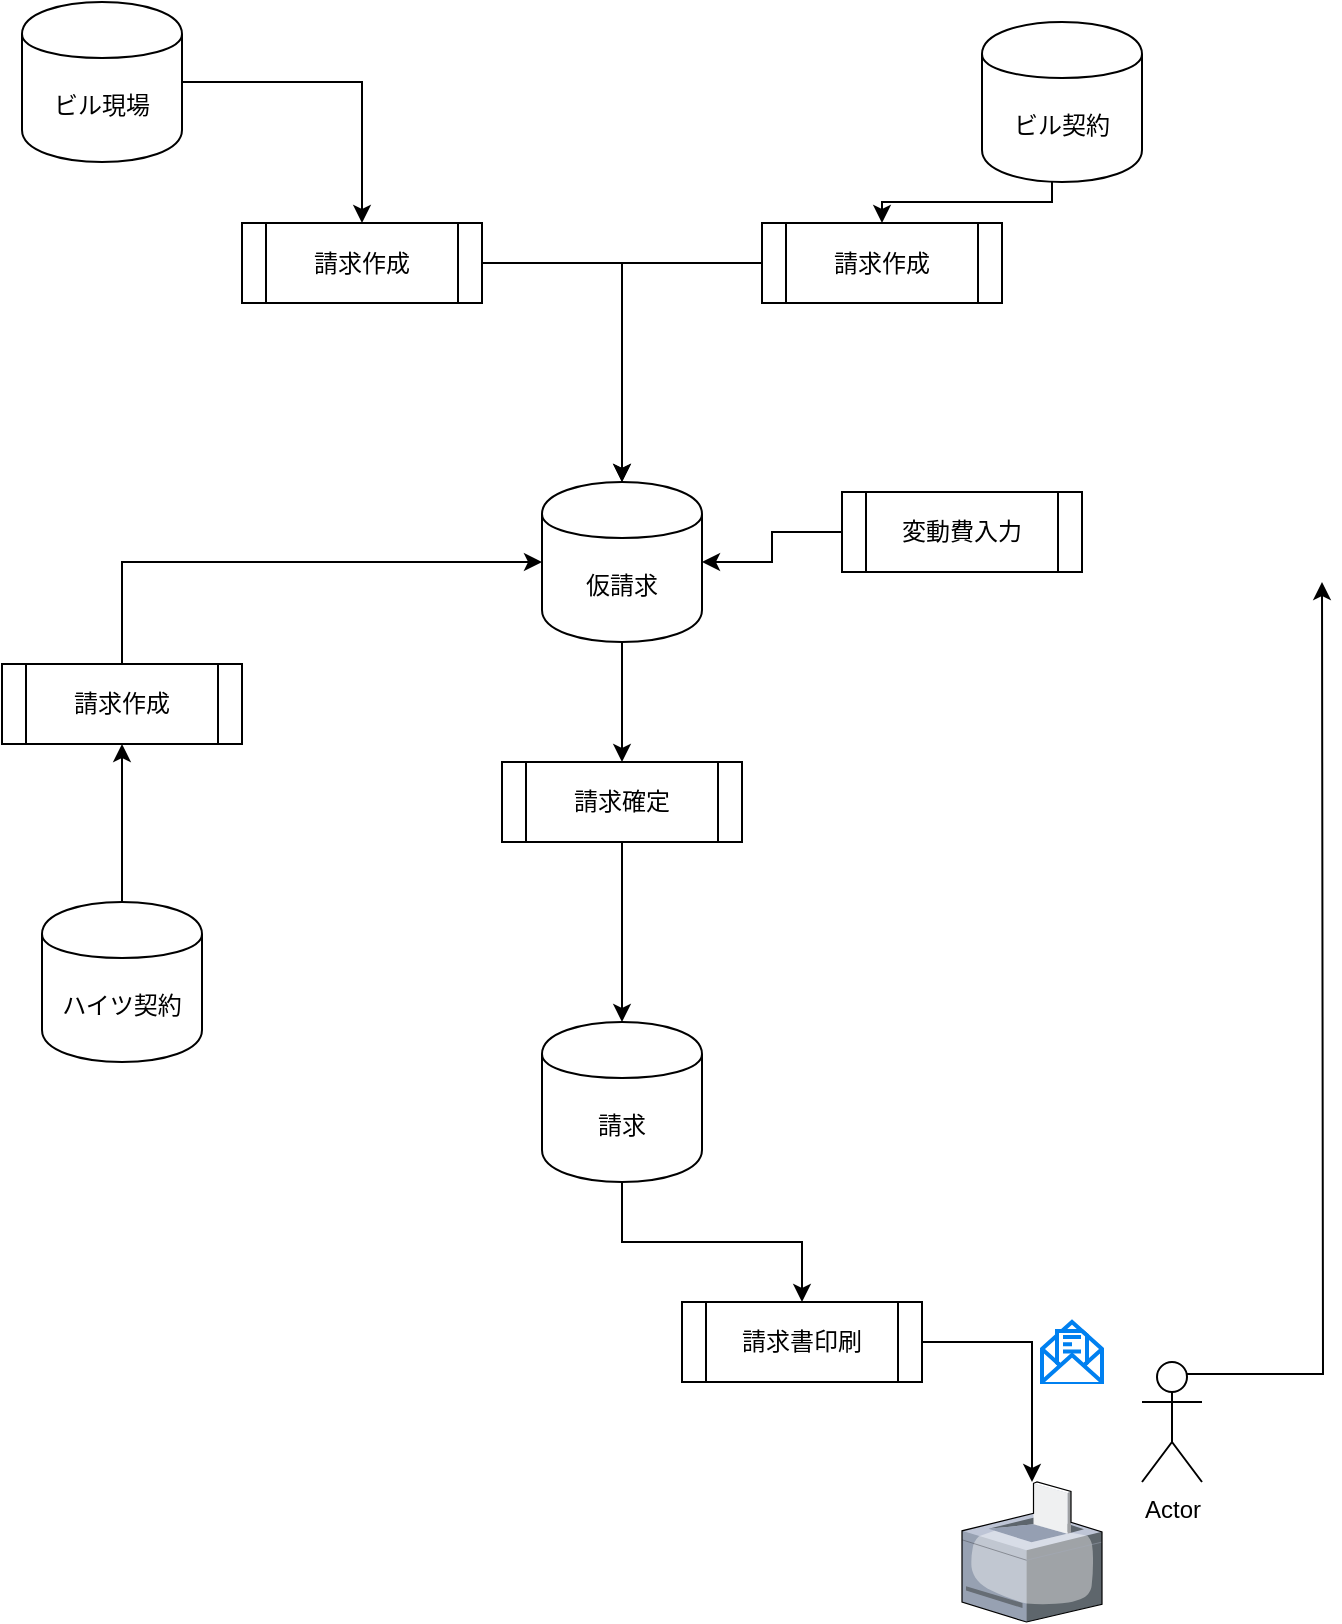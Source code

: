 <mxfile version="13.1.1" type="github"><diagram id="Xk5zEis7TG_RegfGO9FX" name="Page-1"><mxGraphModel dx="1422" dy="832" grid="1" gridSize="10" guides="1" tooltips="1" connect="1" arrows="1" fold="1" page="1" pageScale="1" pageWidth="827" pageHeight="1169" math="0" shadow="0"><root><mxCell id="0"/><mxCell id="1" parent="0"/><mxCell id="L6HfDWwbEWp63pE_CGvH-2" value="" style="verticalLabelPosition=bottom;aspect=fixed;html=1;verticalAlign=top;strokeColor=none;align=center;outlineConnect=0;shape=mxgraph.citrix.printer;" vertex="1" parent="1"><mxGeometry x="480" y="760" width="70" height="70" as="geometry"/></mxCell><mxCell id="L6HfDWwbEWp63pE_CGvH-8" style="edgeStyle=orthogonalEdgeStyle;rounded=0;orthogonalLoop=1;jettySize=auto;html=1;exitX=0.75;exitY=0.1;exitDx=0;exitDy=0;exitPerimeter=0;" edge="1" parent="1" source="L6HfDWwbEWp63pE_CGvH-3"><mxGeometry relative="1" as="geometry"><mxPoint x="660" y="310" as="targetPoint"/></mxGeometry></mxCell><mxCell id="L6HfDWwbEWp63pE_CGvH-3" value="Actor" style="shape=umlActor;verticalLabelPosition=bottom;labelBackgroundColor=#ffffff;verticalAlign=top;html=1;outlineConnect=0;" vertex="1" parent="1"><mxGeometry x="570" y="700" width="30" height="60" as="geometry"/></mxCell><mxCell id="L6HfDWwbEWp63pE_CGvH-9" style="edgeStyle=orthogonalEdgeStyle;rounded=0;orthogonalLoop=1;jettySize=auto;html=1;" edge="1" parent="1" source="L6HfDWwbEWp63pE_CGvH-4" target="L6HfDWwbEWp63pE_CGvH-2"><mxGeometry relative="1" as="geometry"/></mxCell><mxCell id="L6HfDWwbEWp63pE_CGvH-4" value="請求書印刷" style="shape=process;whiteSpace=wrap;html=1;backgroundOutline=1;" vertex="1" parent="1"><mxGeometry x="340" y="670" width="120" height="40" as="geometry"/></mxCell><mxCell id="L6HfDWwbEWp63pE_CGvH-6" value="" style="shape=image;html=1;verticalAlign=top;verticalLabelPosition=bottom;labelBackgroundColor=#ffffff;imageAspect=0;aspect=fixed;image=https://cdn3.iconfinder.com/data/icons/other-icons/48/paper_document-128.png" vertex="1" parent="1"><mxGeometry x="515" y="630" width="40" height="40" as="geometry"/></mxCell><mxCell id="L6HfDWwbEWp63pE_CGvH-36" style="edgeStyle=orthogonalEdgeStyle;rounded=0;orthogonalLoop=1;jettySize=auto;html=1;entryX=0.5;entryY=0;entryDx=0;entryDy=0;" edge="1" parent="1" source="L6HfDWwbEWp63pE_CGvH-10" target="L6HfDWwbEWp63pE_CGvH-26"><mxGeometry relative="1" as="geometry"/></mxCell><mxCell id="L6HfDWwbEWp63pE_CGvH-10" value="請求確定" style="shape=process;whiteSpace=wrap;html=1;backgroundOutline=1;" vertex="1" parent="1"><mxGeometry x="250" y="400" width="120" height="40" as="geometry"/></mxCell><mxCell id="L6HfDWwbEWp63pE_CGvH-22" style="edgeStyle=orthogonalEdgeStyle;rounded=0;orthogonalLoop=1;jettySize=auto;html=1;entryX=1;entryY=0.5;entryDx=0;entryDy=0;" edge="1" parent="1" source="L6HfDWwbEWp63pE_CGvH-13" target="L6HfDWwbEWp63pE_CGvH-18"><mxGeometry relative="1" as="geometry"/></mxCell><mxCell id="L6HfDWwbEWp63pE_CGvH-13" value="変動費入力" style="shape=process;whiteSpace=wrap;html=1;backgroundOutline=1;" vertex="1" parent="1"><mxGeometry x="420" y="265" width="120" height="40" as="geometry"/></mxCell><mxCell id="L6HfDWwbEWp63pE_CGvH-20" style="edgeStyle=orthogonalEdgeStyle;rounded=0;orthogonalLoop=1;jettySize=auto;html=1;" edge="1" parent="1" source="L6HfDWwbEWp63pE_CGvH-14" target="L6HfDWwbEWp63pE_CGvH-25"><mxGeometry relative="1" as="geometry"><mxPoint x="170" y="120" as="targetPoint"/></mxGeometry></mxCell><mxCell id="L6HfDWwbEWp63pE_CGvH-14" value="ビル現場" style="shape=cylinder;whiteSpace=wrap;html=1;boundedLbl=1;backgroundOutline=1;" vertex="1" parent="1"><mxGeometry x="10" y="20" width="80" height="80" as="geometry"/></mxCell><mxCell id="L6HfDWwbEWp63pE_CGvH-21" style="edgeStyle=orthogonalEdgeStyle;rounded=0;orthogonalLoop=1;jettySize=auto;html=1;entryX=0.5;entryY=1;entryDx=0;entryDy=0;" edge="1" parent="1" source="L6HfDWwbEWp63pE_CGvH-16" target="L6HfDWwbEWp63pE_CGvH-23"><mxGeometry relative="1" as="geometry"><mxPoint x="195" y="460" as="targetPoint"/></mxGeometry></mxCell><mxCell id="L6HfDWwbEWp63pE_CGvH-16" value="ハイツ契約" style="shape=cylinder;whiteSpace=wrap;html=1;boundedLbl=1;backgroundOutline=1;" vertex="1" parent="1"><mxGeometry x="20" y="470" width="80" height="80" as="geometry"/></mxCell><mxCell id="L6HfDWwbEWp63pE_CGvH-35" style="edgeStyle=orthogonalEdgeStyle;rounded=0;orthogonalLoop=1;jettySize=auto;html=1;" edge="1" parent="1" source="L6HfDWwbEWp63pE_CGvH-18" target="L6HfDWwbEWp63pE_CGvH-10"><mxGeometry relative="1" as="geometry"/></mxCell><mxCell id="L6HfDWwbEWp63pE_CGvH-18" value="仮請求" style="shape=cylinder;whiteSpace=wrap;html=1;boundedLbl=1;backgroundOutline=1;" vertex="1" parent="1"><mxGeometry x="270" y="260" width="80" height="80" as="geometry"/></mxCell><mxCell id="L6HfDWwbEWp63pE_CGvH-24" style="edgeStyle=orthogonalEdgeStyle;rounded=0;orthogonalLoop=1;jettySize=auto;html=1;exitX=0.5;exitY=0;exitDx=0;exitDy=0;entryX=0;entryY=0.5;entryDx=0;entryDy=0;" edge="1" parent="1" source="L6HfDWwbEWp63pE_CGvH-23" target="L6HfDWwbEWp63pE_CGvH-18"><mxGeometry relative="1" as="geometry"/></mxCell><mxCell id="L6HfDWwbEWp63pE_CGvH-23" value="請求作成" style="shape=process;whiteSpace=wrap;html=1;backgroundOutline=1;" vertex="1" parent="1"><mxGeometry y="351" width="120" height="40" as="geometry"/></mxCell><mxCell id="L6HfDWwbEWp63pE_CGvH-29" style="edgeStyle=orthogonalEdgeStyle;rounded=0;orthogonalLoop=1;jettySize=auto;html=1;" edge="1" parent="1" source="L6HfDWwbEWp63pE_CGvH-25" target="L6HfDWwbEWp63pE_CGvH-18"><mxGeometry relative="1" as="geometry"/></mxCell><mxCell id="L6HfDWwbEWp63pE_CGvH-25" value="請求作成" style="shape=process;whiteSpace=wrap;html=1;backgroundOutline=1;" vertex="1" parent="1"><mxGeometry x="120" y="130.5" width="120" height="40" as="geometry"/></mxCell><mxCell id="L6HfDWwbEWp63pE_CGvH-37" style="edgeStyle=orthogonalEdgeStyle;rounded=0;orthogonalLoop=1;jettySize=auto;html=1;entryX=0.5;entryY=0;entryDx=0;entryDy=0;" edge="1" parent="1" source="L6HfDWwbEWp63pE_CGvH-26" target="L6HfDWwbEWp63pE_CGvH-4"><mxGeometry relative="1" as="geometry"/></mxCell><mxCell id="L6HfDWwbEWp63pE_CGvH-26" value="請求" style="shape=cylinder;whiteSpace=wrap;html=1;boundedLbl=1;backgroundOutline=1;" vertex="1" parent="1"><mxGeometry x="270" y="530" width="80" height="80" as="geometry"/></mxCell><mxCell id="L6HfDWwbEWp63pE_CGvH-32" style="edgeStyle=orthogonalEdgeStyle;rounded=0;orthogonalLoop=1;jettySize=auto;html=1;entryX=0.5;entryY=0;entryDx=0;entryDy=0;" edge="1" parent="1" source="L6HfDWwbEWp63pE_CGvH-30" target="L6HfDWwbEWp63pE_CGvH-31"><mxGeometry relative="1" as="geometry"><Array as="points"><mxPoint x="525" y="120"/><mxPoint x="440" y="120"/></Array></mxGeometry></mxCell><mxCell id="L6HfDWwbEWp63pE_CGvH-30" value="ビル契約" style="shape=cylinder;whiteSpace=wrap;html=1;boundedLbl=1;backgroundOutline=1;" vertex="1" parent="1"><mxGeometry x="490" y="30" width="80" height="80" as="geometry"/></mxCell><mxCell id="L6HfDWwbEWp63pE_CGvH-33" style="edgeStyle=orthogonalEdgeStyle;rounded=0;orthogonalLoop=1;jettySize=auto;html=1;" edge="1" parent="1" source="L6HfDWwbEWp63pE_CGvH-31" target="L6HfDWwbEWp63pE_CGvH-18"><mxGeometry relative="1" as="geometry"/></mxCell><mxCell id="L6HfDWwbEWp63pE_CGvH-31" value="請求作成" style="shape=process;whiteSpace=wrap;html=1;backgroundOutline=1;" vertex="1" parent="1"><mxGeometry x="380" y="130.5" width="120" height="40" as="geometry"/></mxCell><mxCell id="L6HfDWwbEWp63pE_CGvH-38" value="" style="html=1;verticalLabelPosition=bottom;align=center;labelBackgroundColor=#ffffff;verticalAlign=top;strokeWidth=2;strokeColor=#0080F0;shadow=0;dashed=0;shape=mxgraph.ios7.icons.envelope_(message);" vertex="1" parent="1"><mxGeometry x="520" y="680" width="30" height="30" as="geometry"/></mxCell></root></mxGraphModel></diagram></mxfile>